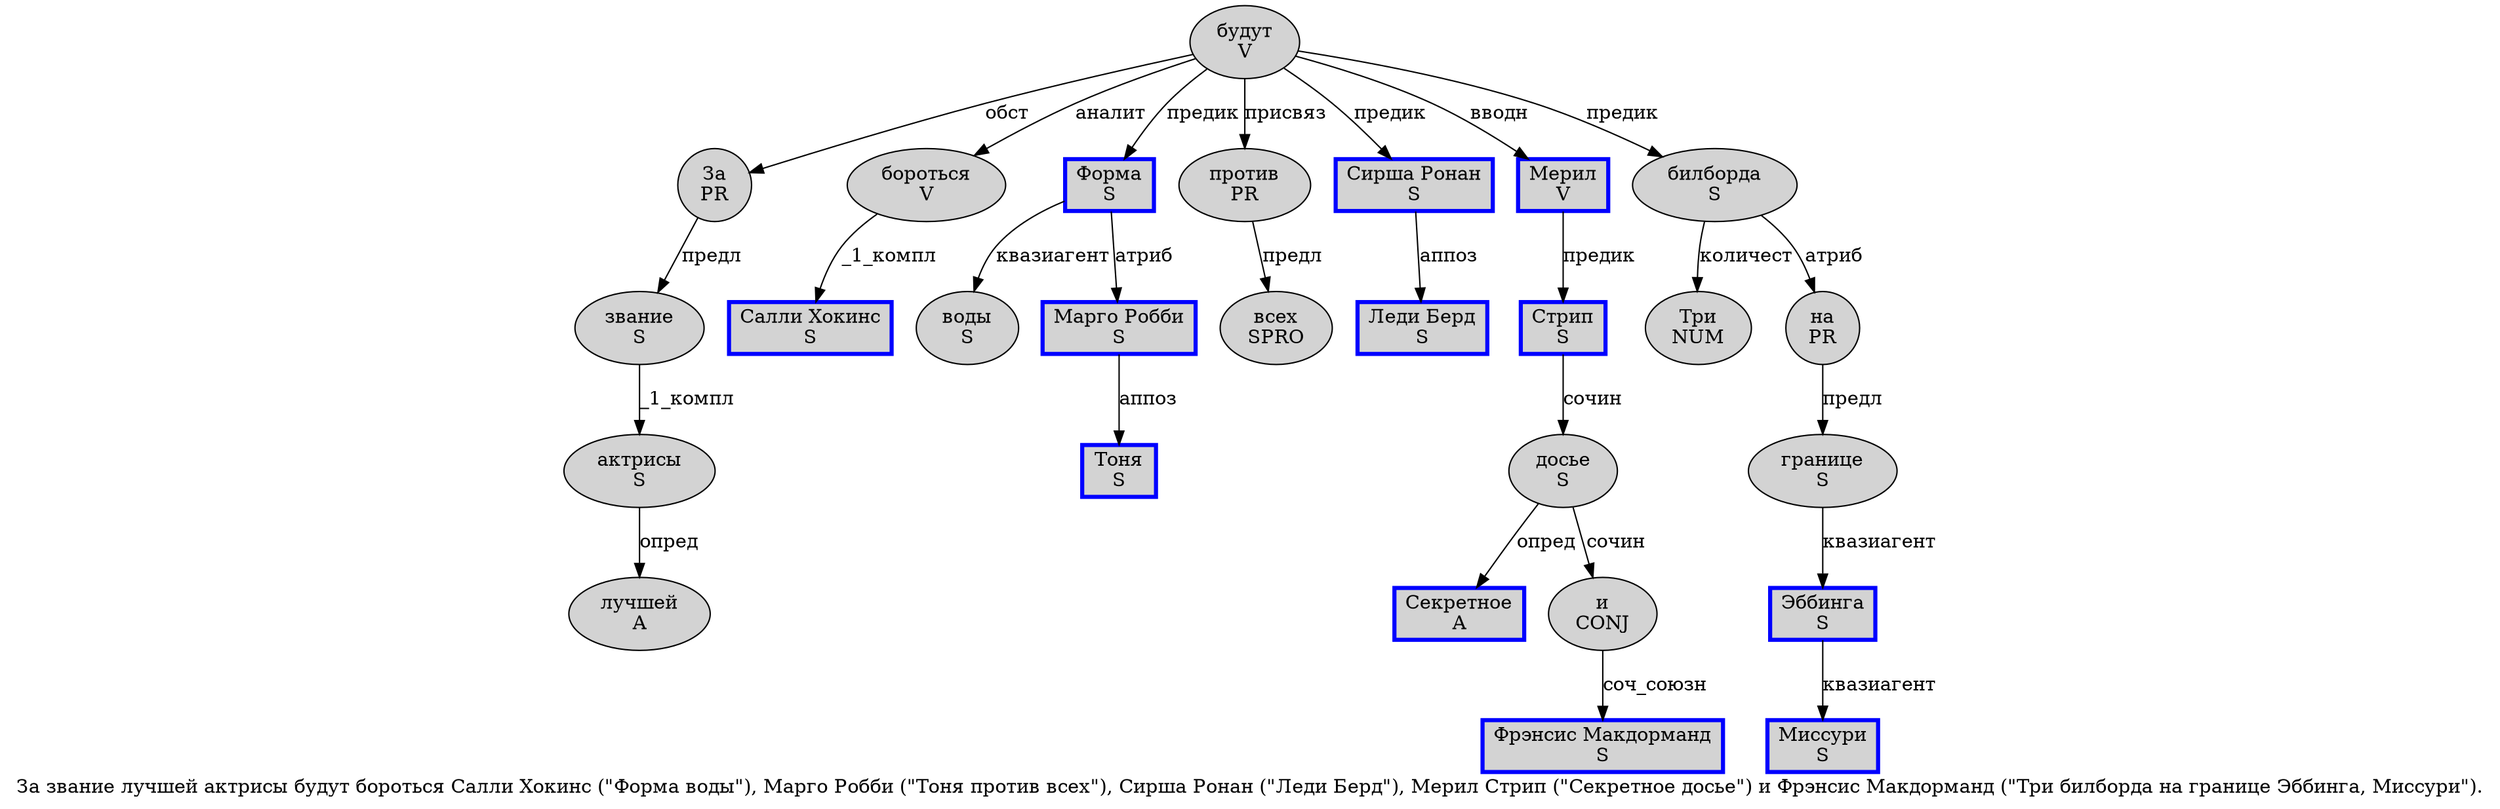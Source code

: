 digraph SENTENCE_1414 {
	graph [label="За звание лучшей актрисы будут бороться Салли Хокинс (\"Форма воды\"), Марго Робби (\"Тоня против всех\"), Сирша Ронан (\"Леди Берд\"), Мерил Стрип (\"Секретное досье\") и Фрэнсис Макдорманд (\"Три билборда на границе Эббинга, Миссури\")."]
	node [style=filled]
		0 [label="За
PR" color="" fillcolor=lightgray penwidth=1 shape=ellipse]
		1 [label="звание
S" color="" fillcolor=lightgray penwidth=1 shape=ellipse]
		2 [label="лучшей
A" color="" fillcolor=lightgray penwidth=1 shape=ellipse]
		3 [label="актрисы
S" color="" fillcolor=lightgray penwidth=1 shape=ellipse]
		4 [label="будут
V" color="" fillcolor=lightgray penwidth=1 shape=ellipse]
		5 [label="бороться
V" color="" fillcolor=lightgray penwidth=1 shape=ellipse]
		6 [label="Салли Хокинс
S" color=blue fillcolor=lightgray penwidth=3 shape=box]
		9 [label="Форма
S" color=blue fillcolor=lightgray penwidth=3 shape=box]
		10 [label="воды
S" color="" fillcolor=lightgray penwidth=1 shape=ellipse]
		14 [label="Марго Робби
S" color=blue fillcolor=lightgray penwidth=3 shape=box]
		17 [label="Тоня
S" color=blue fillcolor=lightgray penwidth=3 shape=box]
		18 [label="против
PR" color="" fillcolor=lightgray penwidth=1 shape=ellipse]
		19 [label="всех
SPRO" color="" fillcolor=lightgray penwidth=1 shape=ellipse]
		23 [label="Сирша Ронан
S" color=blue fillcolor=lightgray penwidth=3 shape=box]
		26 [label="Леди Берд
S" color=blue fillcolor=lightgray penwidth=3 shape=box]
		30 [label="Мерил
V" color=blue fillcolor=lightgray penwidth=3 shape=box]
		31 [label="Стрип
S" color=blue fillcolor=lightgray penwidth=3 shape=box]
		34 [label="Секретное
A" color=blue fillcolor=lightgray penwidth=3 shape=box]
		35 [label="досье
S" color="" fillcolor=lightgray penwidth=1 shape=ellipse]
		38 [label="и
CONJ" color="" fillcolor=lightgray penwidth=1 shape=ellipse]
		39 [label="Фрэнсис Макдорманд
S" color=blue fillcolor=lightgray penwidth=3 shape=box]
		42 [label="Три
NUM" color="" fillcolor=lightgray penwidth=1 shape=ellipse]
		43 [label="билборда
S" color="" fillcolor=lightgray penwidth=1 shape=ellipse]
		44 [label="на
PR" color="" fillcolor=lightgray penwidth=1 shape=ellipse]
		45 [label="границе
S" color="" fillcolor=lightgray penwidth=1 shape=ellipse]
		46 [label="Эббинга
S" color=blue fillcolor=lightgray penwidth=3 shape=box]
		48 [label="Миссури
S" color=blue fillcolor=lightgray penwidth=3 shape=box]
			0 -> 1 [label="предл"]
			31 -> 35 [label="сочин"]
			5 -> 6 [label="_1_компл"]
			1 -> 3 [label="_1_компл"]
			43 -> 42 [label="количест"]
			43 -> 44 [label="атриб"]
			18 -> 19 [label="предл"]
			9 -> 10 [label="квазиагент"]
			9 -> 14 [label="атриб"]
			46 -> 48 [label="квазиагент"]
			23 -> 26 [label="аппоз"]
			35 -> 34 [label="опред"]
			35 -> 38 [label="сочин"]
			44 -> 45 [label="предл"]
			3 -> 2 [label="опред"]
			14 -> 17 [label="аппоз"]
			30 -> 31 [label="предик"]
			38 -> 39 [label="соч_союзн"]
			4 -> 0 [label="обст"]
			4 -> 5 [label="аналит"]
			4 -> 9 [label="предик"]
			4 -> 18 [label="присвяз"]
			4 -> 23 [label="предик"]
			4 -> 30 [label="вводн"]
			4 -> 43 [label="предик"]
			45 -> 46 [label="квазиагент"]
}